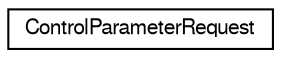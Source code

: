 digraph "Graphical Class Hierarchy"
{
  edge [fontname="FreeSans",fontsize="10",labelfontname="FreeSans",labelfontsize="10"];
  node [fontname="FreeSans",fontsize="10",shape=record];
  rankdir="LR";
  Node1 [label="ControlParameterRequest",height=0.2,width=0.4,color="black", fillcolor="white", style="filled",URL="$d6/d6d/struct_control_parameter_request.html"];
}
